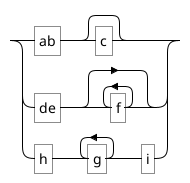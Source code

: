 {
  "sha1": "eq8rlalinsnzhg7oc45xsitwq0es2zl",
  "insertion": {
    "when": "2024-06-01T09:03:04.927Z",
    "url": "https://twitter.com/riduidel/status/1601129293383610370",
    "user": "plantuml@gmail.com"
  }
}
@startregex
abc?|def*|hg+i
@endregex
